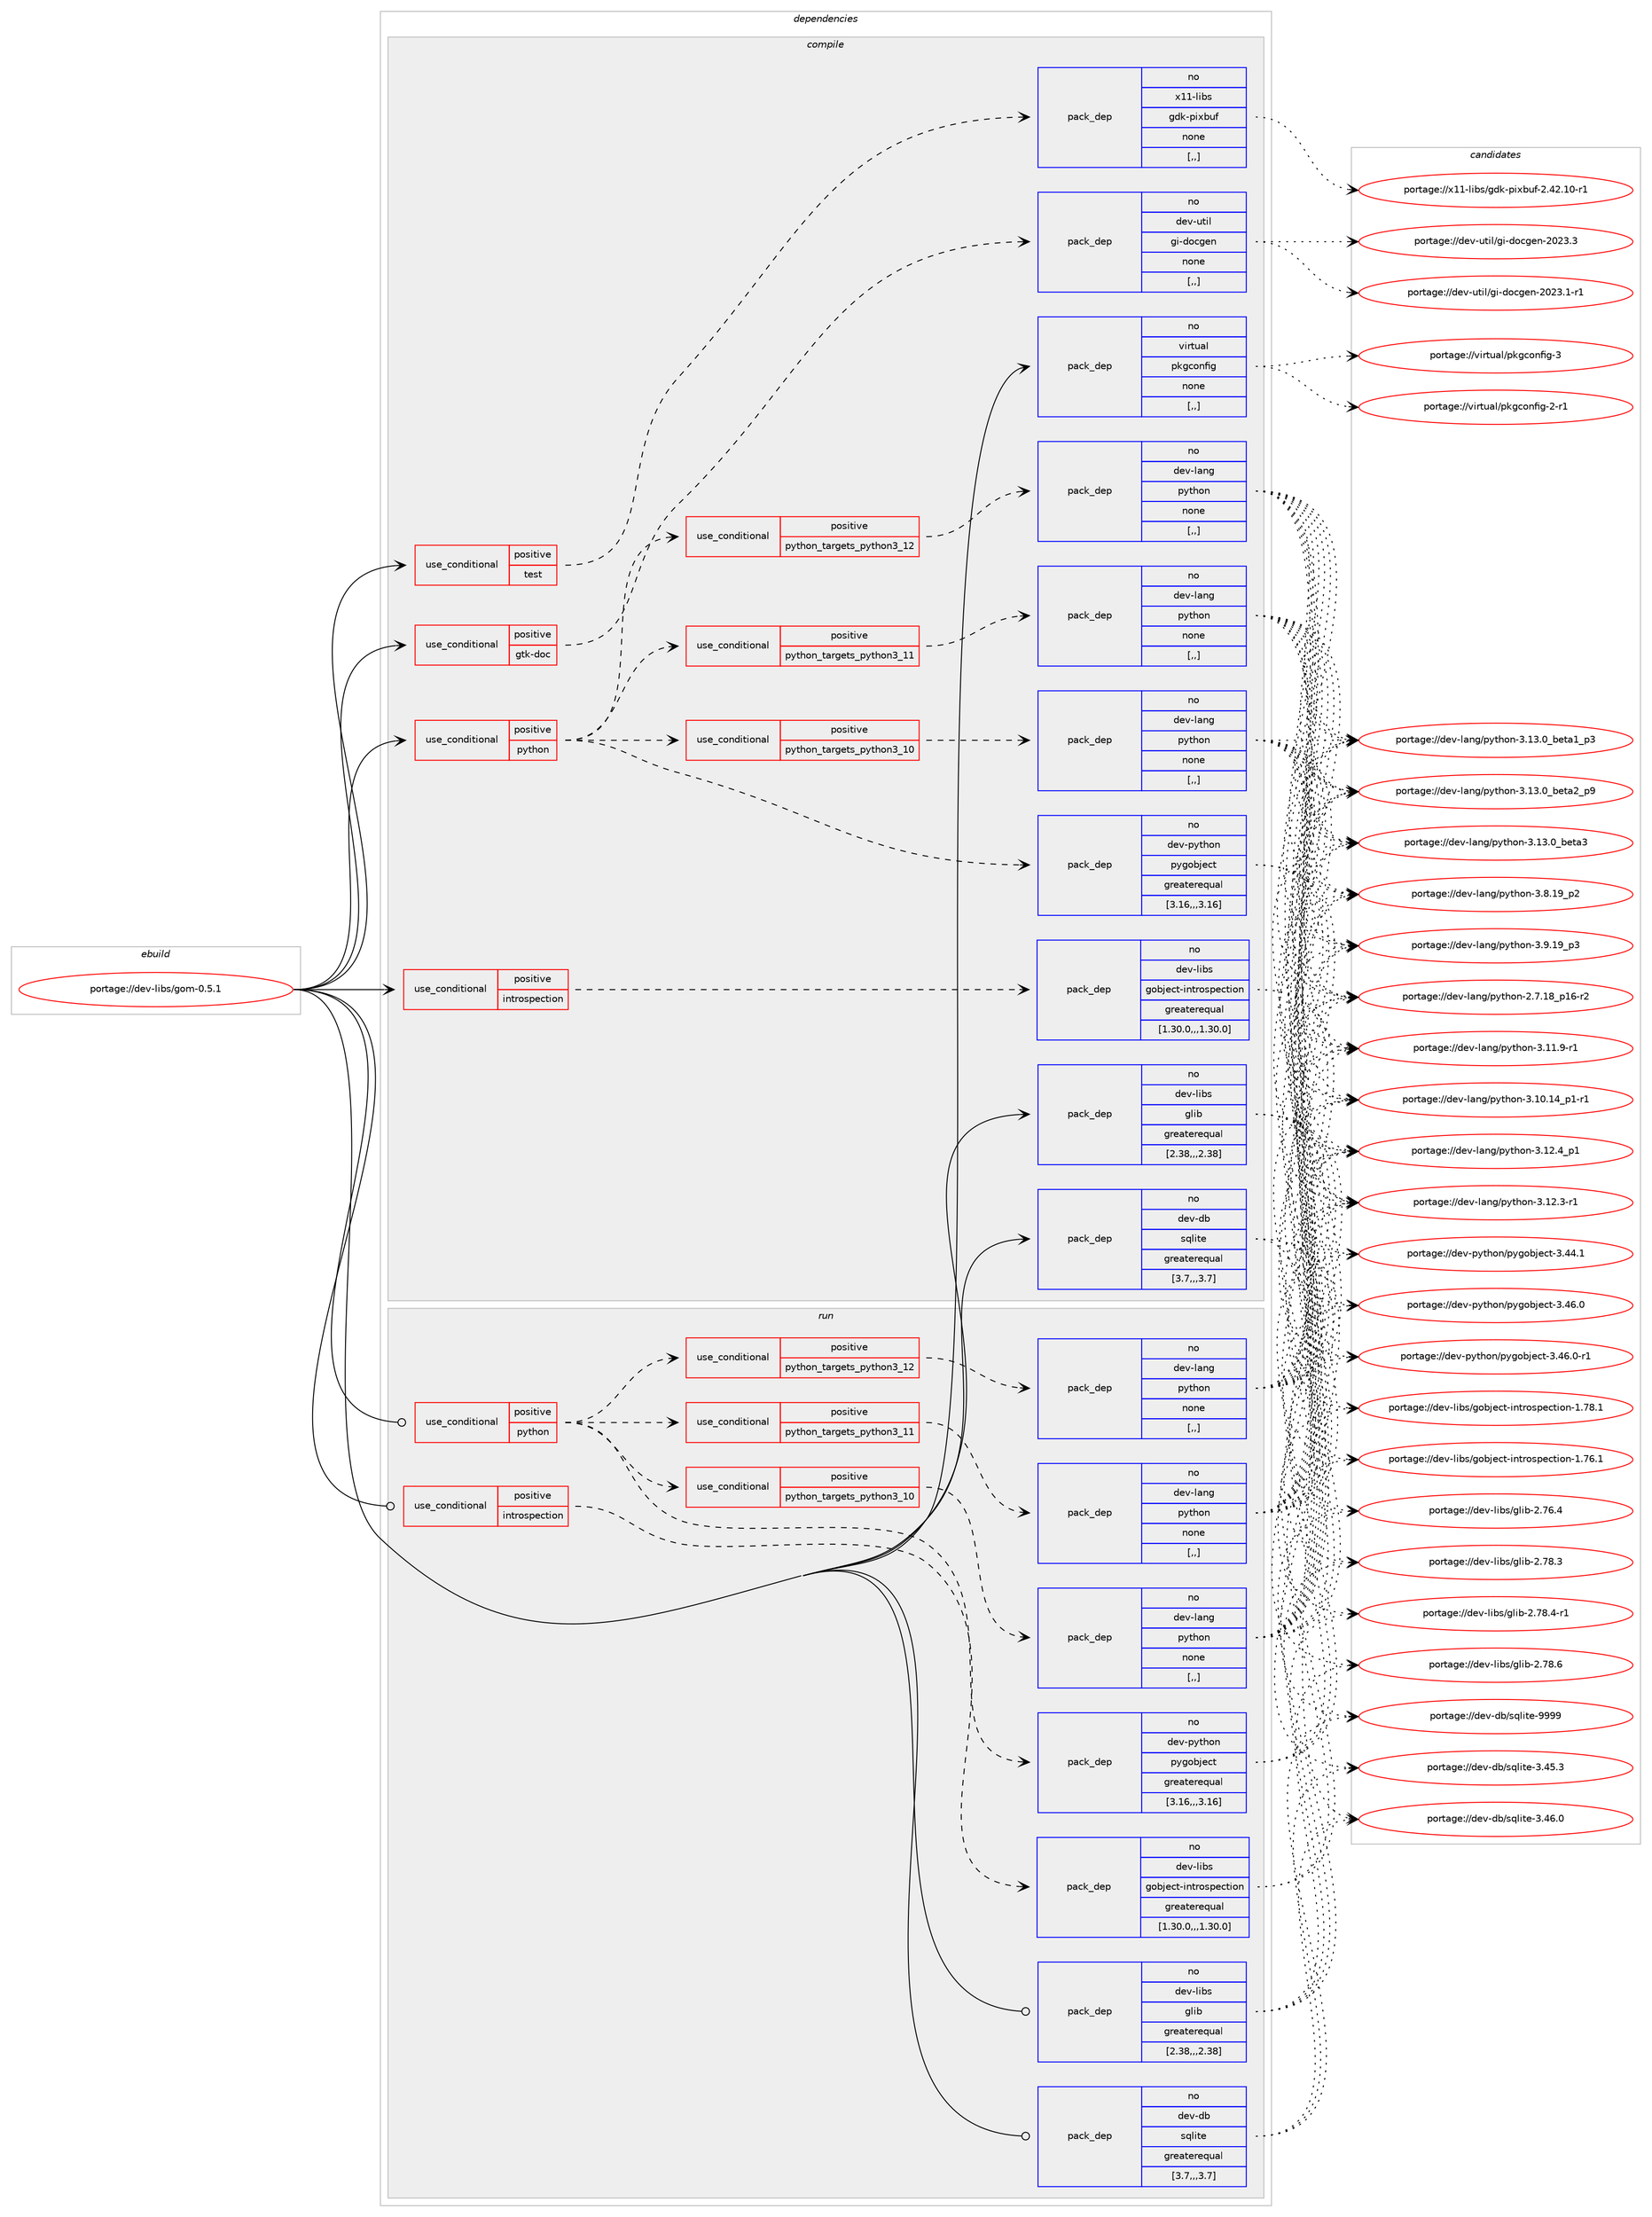 digraph prolog {

# *************
# Graph options
# *************

newrank=true;
concentrate=true;
compound=true;
graph [rankdir=LR,fontname=Helvetica,fontsize=10,ranksep=1.5];#, ranksep=2.5, nodesep=0.2];
edge  [arrowhead=vee];
node  [fontname=Helvetica,fontsize=10];

# **********
# The ebuild
# **********

subgraph cluster_leftcol {
color=gray;
rank=same;
label=<<i>ebuild</i>>;
id [label="portage://dev-libs/gom-0.5.1", color=red, width=4, href="../dev-libs/gom-0.5.1.svg"];
}

# ****************
# The dependencies
# ****************

subgraph cluster_midcol {
color=gray;
label=<<i>dependencies</i>>;
subgraph cluster_compile {
fillcolor="#eeeeee";
style=filled;
label=<<i>compile</i>>;
subgraph cond25663 {
dependency105648 [label=<<TABLE BORDER="0" CELLBORDER="1" CELLSPACING="0" CELLPADDING="4"><TR><TD ROWSPAN="3" CELLPADDING="10">use_conditional</TD></TR><TR><TD>positive</TD></TR><TR><TD>gtk-doc</TD></TR></TABLE>>, shape=none, color=red];
subgraph pack78848 {
dependency105649 [label=<<TABLE BORDER="0" CELLBORDER="1" CELLSPACING="0" CELLPADDING="4" WIDTH="220"><TR><TD ROWSPAN="6" CELLPADDING="30">pack_dep</TD></TR><TR><TD WIDTH="110">no</TD></TR><TR><TD>dev-util</TD></TR><TR><TD>gi-docgen</TD></TR><TR><TD>none</TD></TR><TR><TD>[,,]</TD></TR></TABLE>>, shape=none, color=blue];
}
dependency105648:e -> dependency105649:w [weight=20,style="dashed",arrowhead="vee"];
}
id:e -> dependency105648:w [weight=20,style="solid",arrowhead="vee"];
subgraph cond25664 {
dependency105650 [label=<<TABLE BORDER="0" CELLBORDER="1" CELLSPACING="0" CELLPADDING="4"><TR><TD ROWSPAN="3" CELLPADDING="10">use_conditional</TD></TR><TR><TD>positive</TD></TR><TR><TD>introspection</TD></TR></TABLE>>, shape=none, color=red];
subgraph pack78849 {
dependency105651 [label=<<TABLE BORDER="0" CELLBORDER="1" CELLSPACING="0" CELLPADDING="4" WIDTH="220"><TR><TD ROWSPAN="6" CELLPADDING="30">pack_dep</TD></TR><TR><TD WIDTH="110">no</TD></TR><TR><TD>dev-libs</TD></TR><TR><TD>gobject-introspection</TD></TR><TR><TD>greaterequal</TD></TR><TR><TD>[1.30.0,,,1.30.0]</TD></TR></TABLE>>, shape=none, color=blue];
}
dependency105650:e -> dependency105651:w [weight=20,style="dashed",arrowhead="vee"];
}
id:e -> dependency105650:w [weight=20,style="solid",arrowhead="vee"];
subgraph cond25665 {
dependency105652 [label=<<TABLE BORDER="0" CELLBORDER="1" CELLSPACING="0" CELLPADDING="4"><TR><TD ROWSPAN="3" CELLPADDING="10">use_conditional</TD></TR><TR><TD>positive</TD></TR><TR><TD>python</TD></TR></TABLE>>, shape=none, color=red];
subgraph cond25666 {
dependency105653 [label=<<TABLE BORDER="0" CELLBORDER="1" CELLSPACING="0" CELLPADDING="4"><TR><TD ROWSPAN="3" CELLPADDING="10">use_conditional</TD></TR><TR><TD>positive</TD></TR><TR><TD>python_targets_python3_10</TD></TR></TABLE>>, shape=none, color=red];
subgraph pack78850 {
dependency105654 [label=<<TABLE BORDER="0" CELLBORDER="1" CELLSPACING="0" CELLPADDING="4" WIDTH="220"><TR><TD ROWSPAN="6" CELLPADDING="30">pack_dep</TD></TR><TR><TD WIDTH="110">no</TD></TR><TR><TD>dev-lang</TD></TR><TR><TD>python</TD></TR><TR><TD>none</TD></TR><TR><TD>[,,]</TD></TR></TABLE>>, shape=none, color=blue];
}
dependency105653:e -> dependency105654:w [weight=20,style="dashed",arrowhead="vee"];
}
dependency105652:e -> dependency105653:w [weight=20,style="dashed",arrowhead="vee"];
subgraph cond25667 {
dependency105655 [label=<<TABLE BORDER="0" CELLBORDER="1" CELLSPACING="0" CELLPADDING="4"><TR><TD ROWSPAN="3" CELLPADDING="10">use_conditional</TD></TR><TR><TD>positive</TD></TR><TR><TD>python_targets_python3_11</TD></TR></TABLE>>, shape=none, color=red];
subgraph pack78851 {
dependency105656 [label=<<TABLE BORDER="0" CELLBORDER="1" CELLSPACING="0" CELLPADDING="4" WIDTH="220"><TR><TD ROWSPAN="6" CELLPADDING="30">pack_dep</TD></TR><TR><TD WIDTH="110">no</TD></TR><TR><TD>dev-lang</TD></TR><TR><TD>python</TD></TR><TR><TD>none</TD></TR><TR><TD>[,,]</TD></TR></TABLE>>, shape=none, color=blue];
}
dependency105655:e -> dependency105656:w [weight=20,style="dashed",arrowhead="vee"];
}
dependency105652:e -> dependency105655:w [weight=20,style="dashed",arrowhead="vee"];
subgraph cond25668 {
dependency105657 [label=<<TABLE BORDER="0" CELLBORDER="1" CELLSPACING="0" CELLPADDING="4"><TR><TD ROWSPAN="3" CELLPADDING="10">use_conditional</TD></TR><TR><TD>positive</TD></TR><TR><TD>python_targets_python3_12</TD></TR></TABLE>>, shape=none, color=red];
subgraph pack78852 {
dependency105658 [label=<<TABLE BORDER="0" CELLBORDER="1" CELLSPACING="0" CELLPADDING="4" WIDTH="220"><TR><TD ROWSPAN="6" CELLPADDING="30">pack_dep</TD></TR><TR><TD WIDTH="110">no</TD></TR><TR><TD>dev-lang</TD></TR><TR><TD>python</TD></TR><TR><TD>none</TD></TR><TR><TD>[,,]</TD></TR></TABLE>>, shape=none, color=blue];
}
dependency105657:e -> dependency105658:w [weight=20,style="dashed",arrowhead="vee"];
}
dependency105652:e -> dependency105657:w [weight=20,style="dashed",arrowhead="vee"];
subgraph pack78853 {
dependency105659 [label=<<TABLE BORDER="0" CELLBORDER="1" CELLSPACING="0" CELLPADDING="4" WIDTH="220"><TR><TD ROWSPAN="6" CELLPADDING="30">pack_dep</TD></TR><TR><TD WIDTH="110">no</TD></TR><TR><TD>dev-python</TD></TR><TR><TD>pygobject</TD></TR><TR><TD>greaterequal</TD></TR><TR><TD>[3.16,,,3.16]</TD></TR></TABLE>>, shape=none, color=blue];
}
dependency105652:e -> dependency105659:w [weight=20,style="dashed",arrowhead="vee"];
}
id:e -> dependency105652:w [weight=20,style="solid",arrowhead="vee"];
subgraph cond25669 {
dependency105660 [label=<<TABLE BORDER="0" CELLBORDER="1" CELLSPACING="0" CELLPADDING="4"><TR><TD ROWSPAN="3" CELLPADDING="10">use_conditional</TD></TR><TR><TD>positive</TD></TR><TR><TD>test</TD></TR></TABLE>>, shape=none, color=red];
subgraph pack78854 {
dependency105661 [label=<<TABLE BORDER="0" CELLBORDER="1" CELLSPACING="0" CELLPADDING="4" WIDTH="220"><TR><TD ROWSPAN="6" CELLPADDING="30">pack_dep</TD></TR><TR><TD WIDTH="110">no</TD></TR><TR><TD>x11-libs</TD></TR><TR><TD>gdk-pixbuf</TD></TR><TR><TD>none</TD></TR><TR><TD>[,,]</TD></TR></TABLE>>, shape=none, color=blue];
}
dependency105660:e -> dependency105661:w [weight=20,style="dashed",arrowhead="vee"];
}
id:e -> dependency105660:w [weight=20,style="solid",arrowhead="vee"];
subgraph pack78855 {
dependency105662 [label=<<TABLE BORDER="0" CELLBORDER="1" CELLSPACING="0" CELLPADDING="4" WIDTH="220"><TR><TD ROWSPAN="6" CELLPADDING="30">pack_dep</TD></TR><TR><TD WIDTH="110">no</TD></TR><TR><TD>dev-db</TD></TR><TR><TD>sqlite</TD></TR><TR><TD>greaterequal</TD></TR><TR><TD>[3.7,,,3.7]</TD></TR></TABLE>>, shape=none, color=blue];
}
id:e -> dependency105662:w [weight=20,style="solid",arrowhead="vee"];
subgraph pack78856 {
dependency105663 [label=<<TABLE BORDER="0" CELLBORDER="1" CELLSPACING="0" CELLPADDING="4" WIDTH="220"><TR><TD ROWSPAN="6" CELLPADDING="30">pack_dep</TD></TR><TR><TD WIDTH="110">no</TD></TR><TR><TD>dev-libs</TD></TR><TR><TD>glib</TD></TR><TR><TD>greaterequal</TD></TR><TR><TD>[2.38,,,2.38]</TD></TR></TABLE>>, shape=none, color=blue];
}
id:e -> dependency105663:w [weight=20,style="solid",arrowhead="vee"];
subgraph pack78857 {
dependency105664 [label=<<TABLE BORDER="0" CELLBORDER="1" CELLSPACING="0" CELLPADDING="4" WIDTH="220"><TR><TD ROWSPAN="6" CELLPADDING="30">pack_dep</TD></TR><TR><TD WIDTH="110">no</TD></TR><TR><TD>virtual</TD></TR><TR><TD>pkgconfig</TD></TR><TR><TD>none</TD></TR><TR><TD>[,,]</TD></TR></TABLE>>, shape=none, color=blue];
}
id:e -> dependency105664:w [weight=20,style="solid",arrowhead="vee"];
}
subgraph cluster_compileandrun {
fillcolor="#eeeeee";
style=filled;
label=<<i>compile and run</i>>;
}
subgraph cluster_run {
fillcolor="#eeeeee";
style=filled;
label=<<i>run</i>>;
subgraph cond25670 {
dependency105665 [label=<<TABLE BORDER="0" CELLBORDER="1" CELLSPACING="0" CELLPADDING="4"><TR><TD ROWSPAN="3" CELLPADDING="10">use_conditional</TD></TR><TR><TD>positive</TD></TR><TR><TD>introspection</TD></TR></TABLE>>, shape=none, color=red];
subgraph pack78858 {
dependency105666 [label=<<TABLE BORDER="0" CELLBORDER="1" CELLSPACING="0" CELLPADDING="4" WIDTH="220"><TR><TD ROWSPAN="6" CELLPADDING="30">pack_dep</TD></TR><TR><TD WIDTH="110">no</TD></TR><TR><TD>dev-libs</TD></TR><TR><TD>gobject-introspection</TD></TR><TR><TD>greaterequal</TD></TR><TR><TD>[1.30.0,,,1.30.0]</TD></TR></TABLE>>, shape=none, color=blue];
}
dependency105665:e -> dependency105666:w [weight=20,style="dashed",arrowhead="vee"];
}
id:e -> dependency105665:w [weight=20,style="solid",arrowhead="odot"];
subgraph cond25671 {
dependency105667 [label=<<TABLE BORDER="0" CELLBORDER="1" CELLSPACING="0" CELLPADDING="4"><TR><TD ROWSPAN="3" CELLPADDING="10">use_conditional</TD></TR><TR><TD>positive</TD></TR><TR><TD>python</TD></TR></TABLE>>, shape=none, color=red];
subgraph cond25672 {
dependency105668 [label=<<TABLE BORDER="0" CELLBORDER="1" CELLSPACING="0" CELLPADDING="4"><TR><TD ROWSPAN="3" CELLPADDING="10">use_conditional</TD></TR><TR><TD>positive</TD></TR><TR><TD>python_targets_python3_10</TD></TR></TABLE>>, shape=none, color=red];
subgraph pack78859 {
dependency105669 [label=<<TABLE BORDER="0" CELLBORDER="1" CELLSPACING="0" CELLPADDING="4" WIDTH="220"><TR><TD ROWSPAN="6" CELLPADDING="30">pack_dep</TD></TR><TR><TD WIDTH="110">no</TD></TR><TR><TD>dev-lang</TD></TR><TR><TD>python</TD></TR><TR><TD>none</TD></TR><TR><TD>[,,]</TD></TR></TABLE>>, shape=none, color=blue];
}
dependency105668:e -> dependency105669:w [weight=20,style="dashed",arrowhead="vee"];
}
dependency105667:e -> dependency105668:w [weight=20,style="dashed",arrowhead="vee"];
subgraph cond25673 {
dependency105670 [label=<<TABLE BORDER="0" CELLBORDER="1" CELLSPACING="0" CELLPADDING="4"><TR><TD ROWSPAN="3" CELLPADDING="10">use_conditional</TD></TR><TR><TD>positive</TD></TR><TR><TD>python_targets_python3_11</TD></TR></TABLE>>, shape=none, color=red];
subgraph pack78860 {
dependency105671 [label=<<TABLE BORDER="0" CELLBORDER="1" CELLSPACING="0" CELLPADDING="4" WIDTH="220"><TR><TD ROWSPAN="6" CELLPADDING="30">pack_dep</TD></TR><TR><TD WIDTH="110">no</TD></TR><TR><TD>dev-lang</TD></TR><TR><TD>python</TD></TR><TR><TD>none</TD></TR><TR><TD>[,,]</TD></TR></TABLE>>, shape=none, color=blue];
}
dependency105670:e -> dependency105671:w [weight=20,style="dashed",arrowhead="vee"];
}
dependency105667:e -> dependency105670:w [weight=20,style="dashed",arrowhead="vee"];
subgraph cond25674 {
dependency105672 [label=<<TABLE BORDER="0" CELLBORDER="1" CELLSPACING="0" CELLPADDING="4"><TR><TD ROWSPAN="3" CELLPADDING="10">use_conditional</TD></TR><TR><TD>positive</TD></TR><TR><TD>python_targets_python3_12</TD></TR></TABLE>>, shape=none, color=red];
subgraph pack78861 {
dependency105673 [label=<<TABLE BORDER="0" CELLBORDER="1" CELLSPACING="0" CELLPADDING="4" WIDTH="220"><TR><TD ROWSPAN="6" CELLPADDING="30">pack_dep</TD></TR><TR><TD WIDTH="110">no</TD></TR><TR><TD>dev-lang</TD></TR><TR><TD>python</TD></TR><TR><TD>none</TD></TR><TR><TD>[,,]</TD></TR></TABLE>>, shape=none, color=blue];
}
dependency105672:e -> dependency105673:w [weight=20,style="dashed",arrowhead="vee"];
}
dependency105667:e -> dependency105672:w [weight=20,style="dashed",arrowhead="vee"];
subgraph pack78862 {
dependency105674 [label=<<TABLE BORDER="0" CELLBORDER="1" CELLSPACING="0" CELLPADDING="4" WIDTH="220"><TR><TD ROWSPAN="6" CELLPADDING="30">pack_dep</TD></TR><TR><TD WIDTH="110">no</TD></TR><TR><TD>dev-python</TD></TR><TR><TD>pygobject</TD></TR><TR><TD>greaterequal</TD></TR><TR><TD>[3.16,,,3.16]</TD></TR></TABLE>>, shape=none, color=blue];
}
dependency105667:e -> dependency105674:w [weight=20,style="dashed",arrowhead="vee"];
}
id:e -> dependency105667:w [weight=20,style="solid",arrowhead="odot"];
subgraph pack78863 {
dependency105675 [label=<<TABLE BORDER="0" CELLBORDER="1" CELLSPACING="0" CELLPADDING="4" WIDTH="220"><TR><TD ROWSPAN="6" CELLPADDING="30">pack_dep</TD></TR><TR><TD WIDTH="110">no</TD></TR><TR><TD>dev-db</TD></TR><TR><TD>sqlite</TD></TR><TR><TD>greaterequal</TD></TR><TR><TD>[3.7,,,3.7]</TD></TR></TABLE>>, shape=none, color=blue];
}
id:e -> dependency105675:w [weight=20,style="solid",arrowhead="odot"];
subgraph pack78864 {
dependency105676 [label=<<TABLE BORDER="0" CELLBORDER="1" CELLSPACING="0" CELLPADDING="4" WIDTH="220"><TR><TD ROWSPAN="6" CELLPADDING="30">pack_dep</TD></TR><TR><TD WIDTH="110">no</TD></TR><TR><TD>dev-libs</TD></TR><TR><TD>glib</TD></TR><TR><TD>greaterequal</TD></TR><TR><TD>[2.38,,,2.38]</TD></TR></TABLE>>, shape=none, color=blue];
}
id:e -> dependency105676:w [weight=20,style="solid",arrowhead="odot"];
}
}

# **************
# The candidates
# **************

subgraph cluster_choices {
rank=same;
color=gray;
label=<<i>candidates</i>>;

subgraph choice78848 {
color=black;
nodesep=1;
choice10010111845117116105108471031054510011199103101110455048505146494511449 [label="portage://dev-util/gi-docgen-2023.1-r1", color=red, width=4,href="../dev-util/gi-docgen-2023.1-r1.svg"];
choice1001011184511711610510847103105451001119910310111045504850514651 [label="portage://dev-util/gi-docgen-2023.3", color=red, width=4,href="../dev-util/gi-docgen-2023.3.svg"];
dependency105649:e -> choice10010111845117116105108471031054510011199103101110455048505146494511449:w [style=dotted,weight="100"];
dependency105649:e -> choice1001011184511711610510847103105451001119910310111045504850514651:w [style=dotted,weight="100"];
}
subgraph choice78849 {
color=black;
nodesep=1;
choice1001011184510810598115471031119810610199116451051101161141111151121019911610511111045494655544649 [label="portage://dev-libs/gobject-introspection-1.76.1", color=red, width=4,href="../dev-libs/gobject-introspection-1.76.1.svg"];
choice1001011184510810598115471031119810610199116451051101161141111151121019911610511111045494655564649 [label="portage://dev-libs/gobject-introspection-1.78.1", color=red, width=4,href="../dev-libs/gobject-introspection-1.78.1.svg"];
dependency105651:e -> choice1001011184510810598115471031119810610199116451051101161141111151121019911610511111045494655544649:w [style=dotted,weight="100"];
dependency105651:e -> choice1001011184510810598115471031119810610199116451051101161141111151121019911610511111045494655564649:w [style=dotted,weight="100"];
}
subgraph choice78850 {
color=black;
nodesep=1;
choice100101118451089711010347112121116104111110455046554649569511249544511450 [label="portage://dev-lang/python-2.7.18_p16-r2", color=red, width=4,href="../dev-lang/python-2.7.18_p16-r2.svg"];
choice100101118451089711010347112121116104111110455146494846495295112494511449 [label="portage://dev-lang/python-3.10.14_p1-r1", color=red, width=4,href="../dev-lang/python-3.10.14_p1-r1.svg"];
choice100101118451089711010347112121116104111110455146494946574511449 [label="portage://dev-lang/python-3.11.9-r1", color=red, width=4,href="../dev-lang/python-3.11.9-r1.svg"];
choice100101118451089711010347112121116104111110455146495046514511449 [label="portage://dev-lang/python-3.12.3-r1", color=red, width=4,href="../dev-lang/python-3.12.3-r1.svg"];
choice100101118451089711010347112121116104111110455146495046529511249 [label="portage://dev-lang/python-3.12.4_p1", color=red, width=4,href="../dev-lang/python-3.12.4_p1.svg"];
choice10010111845108971101034711212111610411111045514649514648959810111697499511251 [label="portage://dev-lang/python-3.13.0_beta1_p3", color=red, width=4,href="../dev-lang/python-3.13.0_beta1_p3.svg"];
choice10010111845108971101034711212111610411111045514649514648959810111697509511257 [label="portage://dev-lang/python-3.13.0_beta2_p9", color=red, width=4,href="../dev-lang/python-3.13.0_beta2_p9.svg"];
choice1001011184510897110103471121211161041111104551464951464895981011169751 [label="portage://dev-lang/python-3.13.0_beta3", color=red, width=4,href="../dev-lang/python-3.13.0_beta3.svg"];
choice100101118451089711010347112121116104111110455146564649579511250 [label="portage://dev-lang/python-3.8.19_p2", color=red, width=4,href="../dev-lang/python-3.8.19_p2.svg"];
choice100101118451089711010347112121116104111110455146574649579511251 [label="portage://dev-lang/python-3.9.19_p3", color=red, width=4,href="../dev-lang/python-3.9.19_p3.svg"];
dependency105654:e -> choice100101118451089711010347112121116104111110455046554649569511249544511450:w [style=dotted,weight="100"];
dependency105654:e -> choice100101118451089711010347112121116104111110455146494846495295112494511449:w [style=dotted,weight="100"];
dependency105654:e -> choice100101118451089711010347112121116104111110455146494946574511449:w [style=dotted,weight="100"];
dependency105654:e -> choice100101118451089711010347112121116104111110455146495046514511449:w [style=dotted,weight="100"];
dependency105654:e -> choice100101118451089711010347112121116104111110455146495046529511249:w [style=dotted,weight="100"];
dependency105654:e -> choice10010111845108971101034711212111610411111045514649514648959810111697499511251:w [style=dotted,weight="100"];
dependency105654:e -> choice10010111845108971101034711212111610411111045514649514648959810111697509511257:w [style=dotted,weight="100"];
dependency105654:e -> choice1001011184510897110103471121211161041111104551464951464895981011169751:w [style=dotted,weight="100"];
dependency105654:e -> choice100101118451089711010347112121116104111110455146564649579511250:w [style=dotted,weight="100"];
dependency105654:e -> choice100101118451089711010347112121116104111110455146574649579511251:w [style=dotted,weight="100"];
}
subgraph choice78851 {
color=black;
nodesep=1;
choice100101118451089711010347112121116104111110455046554649569511249544511450 [label="portage://dev-lang/python-2.7.18_p16-r2", color=red, width=4,href="../dev-lang/python-2.7.18_p16-r2.svg"];
choice100101118451089711010347112121116104111110455146494846495295112494511449 [label="portage://dev-lang/python-3.10.14_p1-r1", color=red, width=4,href="../dev-lang/python-3.10.14_p1-r1.svg"];
choice100101118451089711010347112121116104111110455146494946574511449 [label="portage://dev-lang/python-3.11.9-r1", color=red, width=4,href="../dev-lang/python-3.11.9-r1.svg"];
choice100101118451089711010347112121116104111110455146495046514511449 [label="portage://dev-lang/python-3.12.3-r1", color=red, width=4,href="../dev-lang/python-3.12.3-r1.svg"];
choice100101118451089711010347112121116104111110455146495046529511249 [label="portage://dev-lang/python-3.12.4_p1", color=red, width=4,href="../dev-lang/python-3.12.4_p1.svg"];
choice10010111845108971101034711212111610411111045514649514648959810111697499511251 [label="portage://dev-lang/python-3.13.0_beta1_p3", color=red, width=4,href="../dev-lang/python-3.13.0_beta1_p3.svg"];
choice10010111845108971101034711212111610411111045514649514648959810111697509511257 [label="portage://dev-lang/python-3.13.0_beta2_p9", color=red, width=4,href="../dev-lang/python-3.13.0_beta2_p9.svg"];
choice1001011184510897110103471121211161041111104551464951464895981011169751 [label="portage://dev-lang/python-3.13.0_beta3", color=red, width=4,href="../dev-lang/python-3.13.0_beta3.svg"];
choice100101118451089711010347112121116104111110455146564649579511250 [label="portage://dev-lang/python-3.8.19_p2", color=red, width=4,href="../dev-lang/python-3.8.19_p2.svg"];
choice100101118451089711010347112121116104111110455146574649579511251 [label="portage://dev-lang/python-3.9.19_p3", color=red, width=4,href="../dev-lang/python-3.9.19_p3.svg"];
dependency105656:e -> choice100101118451089711010347112121116104111110455046554649569511249544511450:w [style=dotted,weight="100"];
dependency105656:e -> choice100101118451089711010347112121116104111110455146494846495295112494511449:w [style=dotted,weight="100"];
dependency105656:e -> choice100101118451089711010347112121116104111110455146494946574511449:w [style=dotted,weight="100"];
dependency105656:e -> choice100101118451089711010347112121116104111110455146495046514511449:w [style=dotted,weight="100"];
dependency105656:e -> choice100101118451089711010347112121116104111110455146495046529511249:w [style=dotted,weight="100"];
dependency105656:e -> choice10010111845108971101034711212111610411111045514649514648959810111697499511251:w [style=dotted,weight="100"];
dependency105656:e -> choice10010111845108971101034711212111610411111045514649514648959810111697509511257:w [style=dotted,weight="100"];
dependency105656:e -> choice1001011184510897110103471121211161041111104551464951464895981011169751:w [style=dotted,weight="100"];
dependency105656:e -> choice100101118451089711010347112121116104111110455146564649579511250:w [style=dotted,weight="100"];
dependency105656:e -> choice100101118451089711010347112121116104111110455146574649579511251:w [style=dotted,weight="100"];
}
subgraph choice78852 {
color=black;
nodesep=1;
choice100101118451089711010347112121116104111110455046554649569511249544511450 [label="portage://dev-lang/python-2.7.18_p16-r2", color=red, width=4,href="../dev-lang/python-2.7.18_p16-r2.svg"];
choice100101118451089711010347112121116104111110455146494846495295112494511449 [label="portage://dev-lang/python-3.10.14_p1-r1", color=red, width=4,href="../dev-lang/python-3.10.14_p1-r1.svg"];
choice100101118451089711010347112121116104111110455146494946574511449 [label="portage://dev-lang/python-3.11.9-r1", color=red, width=4,href="../dev-lang/python-3.11.9-r1.svg"];
choice100101118451089711010347112121116104111110455146495046514511449 [label="portage://dev-lang/python-3.12.3-r1", color=red, width=4,href="../dev-lang/python-3.12.3-r1.svg"];
choice100101118451089711010347112121116104111110455146495046529511249 [label="portage://dev-lang/python-3.12.4_p1", color=red, width=4,href="../dev-lang/python-3.12.4_p1.svg"];
choice10010111845108971101034711212111610411111045514649514648959810111697499511251 [label="portage://dev-lang/python-3.13.0_beta1_p3", color=red, width=4,href="../dev-lang/python-3.13.0_beta1_p3.svg"];
choice10010111845108971101034711212111610411111045514649514648959810111697509511257 [label="portage://dev-lang/python-3.13.0_beta2_p9", color=red, width=4,href="../dev-lang/python-3.13.0_beta2_p9.svg"];
choice1001011184510897110103471121211161041111104551464951464895981011169751 [label="portage://dev-lang/python-3.13.0_beta3", color=red, width=4,href="../dev-lang/python-3.13.0_beta3.svg"];
choice100101118451089711010347112121116104111110455146564649579511250 [label="portage://dev-lang/python-3.8.19_p2", color=red, width=4,href="../dev-lang/python-3.8.19_p2.svg"];
choice100101118451089711010347112121116104111110455146574649579511251 [label="portage://dev-lang/python-3.9.19_p3", color=red, width=4,href="../dev-lang/python-3.9.19_p3.svg"];
dependency105658:e -> choice100101118451089711010347112121116104111110455046554649569511249544511450:w [style=dotted,weight="100"];
dependency105658:e -> choice100101118451089711010347112121116104111110455146494846495295112494511449:w [style=dotted,weight="100"];
dependency105658:e -> choice100101118451089711010347112121116104111110455146494946574511449:w [style=dotted,weight="100"];
dependency105658:e -> choice100101118451089711010347112121116104111110455146495046514511449:w [style=dotted,weight="100"];
dependency105658:e -> choice100101118451089711010347112121116104111110455146495046529511249:w [style=dotted,weight="100"];
dependency105658:e -> choice10010111845108971101034711212111610411111045514649514648959810111697499511251:w [style=dotted,weight="100"];
dependency105658:e -> choice10010111845108971101034711212111610411111045514649514648959810111697509511257:w [style=dotted,weight="100"];
dependency105658:e -> choice1001011184510897110103471121211161041111104551464951464895981011169751:w [style=dotted,weight="100"];
dependency105658:e -> choice100101118451089711010347112121116104111110455146564649579511250:w [style=dotted,weight="100"];
dependency105658:e -> choice100101118451089711010347112121116104111110455146574649579511251:w [style=dotted,weight="100"];
}
subgraph choice78853 {
color=black;
nodesep=1;
choice1001011184511212111610411111047112121103111981061019911645514652524649 [label="portage://dev-python/pygobject-3.44.1", color=red, width=4,href="../dev-python/pygobject-3.44.1.svg"];
choice1001011184511212111610411111047112121103111981061019911645514652544648 [label="portage://dev-python/pygobject-3.46.0", color=red, width=4,href="../dev-python/pygobject-3.46.0.svg"];
choice10010111845112121116104111110471121211031119810610199116455146525446484511449 [label="portage://dev-python/pygobject-3.46.0-r1", color=red, width=4,href="../dev-python/pygobject-3.46.0-r1.svg"];
dependency105659:e -> choice1001011184511212111610411111047112121103111981061019911645514652524649:w [style=dotted,weight="100"];
dependency105659:e -> choice1001011184511212111610411111047112121103111981061019911645514652544648:w [style=dotted,weight="100"];
dependency105659:e -> choice10010111845112121116104111110471121211031119810610199116455146525446484511449:w [style=dotted,weight="100"];
}
subgraph choice78854 {
color=black;
nodesep=1;
choice1204949451081059811547103100107451121051209811710245504652504649484511449 [label="portage://x11-libs/gdk-pixbuf-2.42.10-r1", color=red, width=4,href="../x11-libs/gdk-pixbuf-2.42.10-r1.svg"];
dependency105661:e -> choice1204949451081059811547103100107451121051209811710245504652504649484511449:w [style=dotted,weight="100"];
}
subgraph choice78855 {
color=black;
nodesep=1;
choice10010111845100984711511310810511610145514652534651 [label="portage://dev-db/sqlite-3.45.3", color=red, width=4,href="../dev-db/sqlite-3.45.3.svg"];
choice10010111845100984711511310810511610145514652544648 [label="portage://dev-db/sqlite-3.46.0", color=red, width=4,href="../dev-db/sqlite-3.46.0.svg"];
choice1001011184510098471151131081051161014557575757 [label="portage://dev-db/sqlite-9999", color=red, width=4,href="../dev-db/sqlite-9999.svg"];
dependency105662:e -> choice10010111845100984711511310810511610145514652534651:w [style=dotted,weight="100"];
dependency105662:e -> choice10010111845100984711511310810511610145514652544648:w [style=dotted,weight="100"];
dependency105662:e -> choice1001011184510098471151131081051161014557575757:w [style=dotted,weight="100"];
}
subgraph choice78856 {
color=black;
nodesep=1;
choice1001011184510810598115471031081059845504655544652 [label="portage://dev-libs/glib-2.76.4", color=red, width=4,href="../dev-libs/glib-2.76.4.svg"];
choice1001011184510810598115471031081059845504655564651 [label="portage://dev-libs/glib-2.78.3", color=red, width=4,href="../dev-libs/glib-2.78.3.svg"];
choice10010111845108105981154710310810598455046555646524511449 [label="portage://dev-libs/glib-2.78.4-r1", color=red, width=4,href="../dev-libs/glib-2.78.4-r1.svg"];
choice1001011184510810598115471031081059845504655564654 [label="portage://dev-libs/glib-2.78.6", color=red, width=4,href="../dev-libs/glib-2.78.6.svg"];
dependency105663:e -> choice1001011184510810598115471031081059845504655544652:w [style=dotted,weight="100"];
dependency105663:e -> choice1001011184510810598115471031081059845504655564651:w [style=dotted,weight="100"];
dependency105663:e -> choice10010111845108105981154710310810598455046555646524511449:w [style=dotted,weight="100"];
dependency105663:e -> choice1001011184510810598115471031081059845504655564654:w [style=dotted,weight="100"];
}
subgraph choice78857 {
color=black;
nodesep=1;
choice11810511411611797108471121071039911111010210510345504511449 [label="portage://virtual/pkgconfig-2-r1", color=red, width=4,href="../virtual/pkgconfig-2-r1.svg"];
choice1181051141161179710847112107103991111101021051034551 [label="portage://virtual/pkgconfig-3", color=red, width=4,href="../virtual/pkgconfig-3.svg"];
dependency105664:e -> choice11810511411611797108471121071039911111010210510345504511449:w [style=dotted,weight="100"];
dependency105664:e -> choice1181051141161179710847112107103991111101021051034551:w [style=dotted,weight="100"];
}
subgraph choice78858 {
color=black;
nodesep=1;
choice1001011184510810598115471031119810610199116451051101161141111151121019911610511111045494655544649 [label="portage://dev-libs/gobject-introspection-1.76.1", color=red, width=4,href="../dev-libs/gobject-introspection-1.76.1.svg"];
choice1001011184510810598115471031119810610199116451051101161141111151121019911610511111045494655564649 [label="portage://dev-libs/gobject-introspection-1.78.1", color=red, width=4,href="../dev-libs/gobject-introspection-1.78.1.svg"];
dependency105666:e -> choice1001011184510810598115471031119810610199116451051101161141111151121019911610511111045494655544649:w [style=dotted,weight="100"];
dependency105666:e -> choice1001011184510810598115471031119810610199116451051101161141111151121019911610511111045494655564649:w [style=dotted,weight="100"];
}
subgraph choice78859 {
color=black;
nodesep=1;
choice100101118451089711010347112121116104111110455046554649569511249544511450 [label="portage://dev-lang/python-2.7.18_p16-r2", color=red, width=4,href="../dev-lang/python-2.7.18_p16-r2.svg"];
choice100101118451089711010347112121116104111110455146494846495295112494511449 [label="portage://dev-lang/python-3.10.14_p1-r1", color=red, width=4,href="../dev-lang/python-3.10.14_p1-r1.svg"];
choice100101118451089711010347112121116104111110455146494946574511449 [label="portage://dev-lang/python-3.11.9-r1", color=red, width=4,href="../dev-lang/python-3.11.9-r1.svg"];
choice100101118451089711010347112121116104111110455146495046514511449 [label="portage://dev-lang/python-3.12.3-r1", color=red, width=4,href="../dev-lang/python-3.12.3-r1.svg"];
choice100101118451089711010347112121116104111110455146495046529511249 [label="portage://dev-lang/python-3.12.4_p1", color=red, width=4,href="../dev-lang/python-3.12.4_p1.svg"];
choice10010111845108971101034711212111610411111045514649514648959810111697499511251 [label="portage://dev-lang/python-3.13.0_beta1_p3", color=red, width=4,href="../dev-lang/python-3.13.0_beta1_p3.svg"];
choice10010111845108971101034711212111610411111045514649514648959810111697509511257 [label="portage://dev-lang/python-3.13.0_beta2_p9", color=red, width=4,href="../dev-lang/python-3.13.0_beta2_p9.svg"];
choice1001011184510897110103471121211161041111104551464951464895981011169751 [label="portage://dev-lang/python-3.13.0_beta3", color=red, width=4,href="../dev-lang/python-3.13.0_beta3.svg"];
choice100101118451089711010347112121116104111110455146564649579511250 [label="portage://dev-lang/python-3.8.19_p2", color=red, width=4,href="../dev-lang/python-3.8.19_p2.svg"];
choice100101118451089711010347112121116104111110455146574649579511251 [label="portage://dev-lang/python-3.9.19_p3", color=red, width=4,href="../dev-lang/python-3.9.19_p3.svg"];
dependency105669:e -> choice100101118451089711010347112121116104111110455046554649569511249544511450:w [style=dotted,weight="100"];
dependency105669:e -> choice100101118451089711010347112121116104111110455146494846495295112494511449:w [style=dotted,weight="100"];
dependency105669:e -> choice100101118451089711010347112121116104111110455146494946574511449:w [style=dotted,weight="100"];
dependency105669:e -> choice100101118451089711010347112121116104111110455146495046514511449:w [style=dotted,weight="100"];
dependency105669:e -> choice100101118451089711010347112121116104111110455146495046529511249:w [style=dotted,weight="100"];
dependency105669:e -> choice10010111845108971101034711212111610411111045514649514648959810111697499511251:w [style=dotted,weight="100"];
dependency105669:e -> choice10010111845108971101034711212111610411111045514649514648959810111697509511257:w [style=dotted,weight="100"];
dependency105669:e -> choice1001011184510897110103471121211161041111104551464951464895981011169751:w [style=dotted,weight="100"];
dependency105669:e -> choice100101118451089711010347112121116104111110455146564649579511250:w [style=dotted,weight="100"];
dependency105669:e -> choice100101118451089711010347112121116104111110455146574649579511251:w [style=dotted,weight="100"];
}
subgraph choice78860 {
color=black;
nodesep=1;
choice100101118451089711010347112121116104111110455046554649569511249544511450 [label="portage://dev-lang/python-2.7.18_p16-r2", color=red, width=4,href="../dev-lang/python-2.7.18_p16-r2.svg"];
choice100101118451089711010347112121116104111110455146494846495295112494511449 [label="portage://dev-lang/python-3.10.14_p1-r1", color=red, width=4,href="../dev-lang/python-3.10.14_p1-r1.svg"];
choice100101118451089711010347112121116104111110455146494946574511449 [label="portage://dev-lang/python-3.11.9-r1", color=red, width=4,href="../dev-lang/python-3.11.9-r1.svg"];
choice100101118451089711010347112121116104111110455146495046514511449 [label="portage://dev-lang/python-3.12.3-r1", color=red, width=4,href="../dev-lang/python-3.12.3-r1.svg"];
choice100101118451089711010347112121116104111110455146495046529511249 [label="portage://dev-lang/python-3.12.4_p1", color=red, width=4,href="../dev-lang/python-3.12.4_p1.svg"];
choice10010111845108971101034711212111610411111045514649514648959810111697499511251 [label="portage://dev-lang/python-3.13.0_beta1_p3", color=red, width=4,href="../dev-lang/python-3.13.0_beta1_p3.svg"];
choice10010111845108971101034711212111610411111045514649514648959810111697509511257 [label="portage://dev-lang/python-3.13.0_beta2_p9", color=red, width=4,href="../dev-lang/python-3.13.0_beta2_p9.svg"];
choice1001011184510897110103471121211161041111104551464951464895981011169751 [label="portage://dev-lang/python-3.13.0_beta3", color=red, width=4,href="../dev-lang/python-3.13.0_beta3.svg"];
choice100101118451089711010347112121116104111110455146564649579511250 [label="portage://dev-lang/python-3.8.19_p2", color=red, width=4,href="../dev-lang/python-3.8.19_p2.svg"];
choice100101118451089711010347112121116104111110455146574649579511251 [label="portage://dev-lang/python-3.9.19_p3", color=red, width=4,href="../dev-lang/python-3.9.19_p3.svg"];
dependency105671:e -> choice100101118451089711010347112121116104111110455046554649569511249544511450:w [style=dotted,weight="100"];
dependency105671:e -> choice100101118451089711010347112121116104111110455146494846495295112494511449:w [style=dotted,weight="100"];
dependency105671:e -> choice100101118451089711010347112121116104111110455146494946574511449:w [style=dotted,weight="100"];
dependency105671:e -> choice100101118451089711010347112121116104111110455146495046514511449:w [style=dotted,weight="100"];
dependency105671:e -> choice100101118451089711010347112121116104111110455146495046529511249:w [style=dotted,weight="100"];
dependency105671:e -> choice10010111845108971101034711212111610411111045514649514648959810111697499511251:w [style=dotted,weight="100"];
dependency105671:e -> choice10010111845108971101034711212111610411111045514649514648959810111697509511257:w [style=dotted,weight="100"];
dependency105671:e -> choice1001011184510897110103471121211161041111104551464951464895981011169751:w [style=dotted,weight="100"];
dependency105671:e -> choice100101118451089711010347112121116104111110455146564649579511250:w [style=dotted,weight="100"];
dependency105671:e -> choice100101118451089711010347112121116104111110455146574649579511251:w [style=dotted,weight="100"];
}
subgraph choice78861 {
color=black;
nodesep=1;
choice100101118451089711010347112121116104111110455046554649569511249544511450 [label="portage://dev-lang/python-2.7.18_p16-r2", color=red, width=4,href="../dev-lang/python-2.7.18_p16-r2.svg"];
choice100101118451089711010347112121116104111110455146494846495295112494511449 [label="portage://dev-lang/python-3.10.14_p1-r1", color=red, width=4,href="../dev-lang/python-3.10.14_p1-r1.svg"];
choice100101118451089711010347112121116104111110455146494946574511449 [label="portage://dev-lang/python-3.11.9-r1", color=red, width=4,href="../dev-lang/python-3.11.9-r1.svg"];
choice100101118451089711010347112121116104111110455146495046514511449 [label="portage://dev-lang/python-3.12.3-r1", color=red, width=4,href="../dev-lang/python-3.12.3-r1.svg"];
choice100101118451089711010347112121116104111110455146495046529511249 [label="portage://dev-lang/python-3.12.4_p1", color=red, width=4,href="../dev-lang/python-3.12.4_p1.svg"];
choice10010111845108971101034711212111610411111045514649514648959810111697499511251 [label="portage://dev-lang/python-3.13.0_beta1_p3", color=red, width=4,href="../dev-lang/python-3.13.0_beta1_p3.svg"];
choice10010111845108971101034711212111610411111045514649514648959810111697509511257 [label="portage://dev-lang/python-3.13.0_beta2_p9", color=red, width=4,href="../dev-lang/python-3.13.0_beta2_p9.svg"];
choice1001011184510897110103471121211161041111104551464951464895981011169751 [label="portage://dev-lang/python-3.13.0_beta3", color=red, width=4,href="../dev-lang/python-3.13.0_beta3.svg"];
choice100101118451089711010347112121116104111110455146564649579511250 [label="portage://dev-lang/python-3.8.19_p2", color=red, width=4,href="../dev-lang/python-3.8.19_p2.svg"];
choice100101118451089711010347112121116104111110455146574649579511251 [label="portage://dev-lang/python-3.9.19_p3", color=red, width=4,href="../dev-lang/python-3.9.19_p3.svg"];
dependency105673:e -> choice100101118451089711010347112121116104111110455046554649569511249544511450:w [style=dotted,weight="100"];
dependency105673:e -> choice100101118451089711010347112121116104111110455146494846495295112494511449:w [style=dotted,weight="100"];
dependency105673:e -> choice100101118451089711010347112121116104111110455146494946574511449:w [style=dotted,weight="100"];
dependency105673:e -> choice100101118451089711010347112121116104111110455146495046514511449:w [style=dotted,weight="100"];
dependency105673:e -> choice100101118451089711010347112121116104111110455146495046529511249:w [style=dotted,weight="100"];
dependency105673:e -> choice10010111845108971101034711212111610411111045514649514648959810111697499511251:w [style=dotted,weight="100"];
dependency105673:e -> choice10010111845108971101034711212111610411111045514649514648959810111697509511257:w [style=dotted,weight="100"];
dependency105673:e -> choice1001011184510897110103471121211161041111104551464951464895981011169751:w [style=dotted,weight="100"];
dependency105673:e -> choice100101118451089711010347112121116104111110455146564649579511250:w [style=dotted,weight="100"];
dependency105673:e -> choice100101118451089711010347112121116104111110455146574649579511251:w [style=dotted,weight="100"];
}
subgraph choice78862 {
color=black;
nodesep=1;
choice1001011184511212111610411111047112121103111981061019911645514652524649 [label="portage://dev-python/pygobject-3.44.1", color=red, width=4,href="../dev-python/pygobject-3.44.1.svg"];
choice1001011184511212111610411111047112121103111981061019911645514652544648 [label="portage://dev-python/pygobject-3.46.0", color=red, width=4,href="../dev-python/pygobject-3.46.0.svg"];
choice10010111845112121116104111110471121211031119810610199116455146525446484511449 [label="portage://dev-python/pygobject-3.46.0-r1", color=red, width=4,href="../dev-python/pygobject-3.46.0-r1.svg"];
dependency105674:e -> choice1001011184511212111610411111047112121103111981061019911645514652524649:w [style=dotted,weight="100"];
dependency105674:e -> choice1001011184511212111610411111047112121103111981061019911645514652544648:w [style=dotted,weight="100"];
dependency105674:e -> choice10010111845112121116104111110471121211031119810610199116455146525446484511449:w [style=dotted,weight="100"];
}
subgraph choice78863 {
color=black;
nodesep=1;
choice10010111845100984711511310810511610145514652534651 [label="portage://dev-db/sqlite-3.45.3", color=red, width=4,href="../dev-db/sqlite-3.45.3.svg"];
choice10010111845100984711511310810511610145514652544648 [label="portage://dev-db/sqlite-3.46.0", color=red, width=4,href="../dev-db/sqlite-3.46.0.svg"];
choice1001011184510098471151131081051161014557575757 [label="portage://dev-db/sqlite-9999", color=red, width=4,href="../dev-db/sqlite-9999.svg"];
dependency105675:e -> choice10010111845100984711511310810511610145514652534651:w [style=dotted,weight="100"];
dependency105675:e -> choice10010111845100984711511310810511610145514652544648:w [style=dotted,weight="100"];
dependency105675:e -> choice1001011184510098471151131081051161014557575757:w [style=dotted,weight="100"];
}
subgraph choice78864 {
color=black;
nodesep=1;
choice1001011184510810598115471031081059845504655544652 [label="portage://dev-libs/glib-2.76.4", color=red, width=4,href="../dev-libs/glib-2.76.4.svg"];
choice1001011184510810598115471031081059845504655564651 [label="portage://dev-libs/glib-2.78.3", color=red, width=4,href="../dev-libs/glib-2.78.3.svg"];
choice10010111845108105981154710310810598455046555646524511449 [label="portage://dev-libs/glib-2.78.4-r1", color=red, width=4,href="../dev-libs/glib-2.78.4-r1.svg"];
choice1001011184510810598115471031081059845504655564654 [label="portage://dev-libs/glib-2.78.6", color=red, width=4,href="../dev-libs/glib-2.78.6.svg"];
dependency105676:e -> choice1001011184510810598115471031081059845504655544652:w [style=dotted,weight="100"];
dependency105676:e -> choice1001011184510810598115471031081059845504655564651:w [style=dotted,weight="100"];
dependency105676:e -> choice10010111845108105981154710310810598455046555646524511449:w [style=dotted,weight="100"];
dependency105676:e -> choice1001011184510810598115471031081059845504655564654:w [style=dotted,weight="100"];
}
}

}
